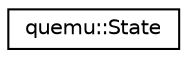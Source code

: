 digraph "Graphical Class Hierarchy"
{
 // LATEX_PDF_SIZE
  edge [fontname="Helvetica",fontsize="10",labelfontname="Helvetica",labelfontsize="10"];
  node [fontname="Helvetica",fontsize="10",shape=record];
  rankdir="LR";
  Node0 [label="quemu::State",height=0.2,width=0.4,color="black", fillcolor="white", style="filled",URL="$classquemu_1_1State.html",tooltip=" "];
}
